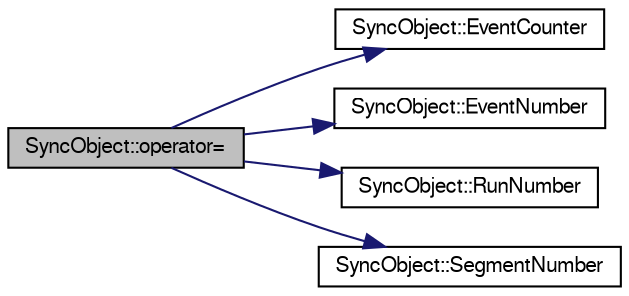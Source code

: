 digraph "SyncObject::operator="
{
  bgcolor="transparent";
  edge [fontname="FreeSans",fontsize="10",labelfontname="FreeSans",labelfontsize="10"];
  node [fontname="FreeSans",fontsize="10",shape=record];
  rankdir="LR";
  Node1 [label="SyncObject::operator=",height=0.2,width=0.4,color="black", fillcolor="grey75", style="filled" fontcolor="black"];
  Node1 -> Node2 [color="midnightblue",fontsize="10",style="solid",fontname="FreeSans"];
  Node2 [label="SyncObject::EventCounter",height=0.2,width=0.4,color="black",URL="$de/dbb/classSyncObject.html#ad679d42aac1a409a94d2e535766dcebd",tooltip="set Event Counter "];
  Node1 -> Node3 [color="midnightblue",fontsize="10",style="solid",fontname="FreeSans"];
  Node3 [label="SyncObject::EventNumber",height=0.2,width=0.4,color="black",URL="$de/dbb/classSyncObject.html#aa650d97c0d3ace8ae7945f54224228ef",tooltip="set Event Number "];
  Node1 -> Node4 [color="midnightblue",fontsize="10",style="solid",fontname="FreeSans"];
  Node4 [label="SyncObject::RunNumber",height=0.2,width=0.4,color="black",URL="$de/dbb/classSyncObject.html#af1188def459d0ff933d71e37c7afc0c5",tooltip="set Run Number "];
  Node1 -> Node5 [color="midnightblue",fontsize="10",style="solid",fontname="FreeSans"];
  Node5 [label="SyncObject::SegmentNumber",height=0.2,width=0.4,color="black",URL="$de/dbb/classSyncObject.html#a9e8ffb7e35744a8f46cc59b4cf8fa1ca",tooltip="set Segment Number "];
}
